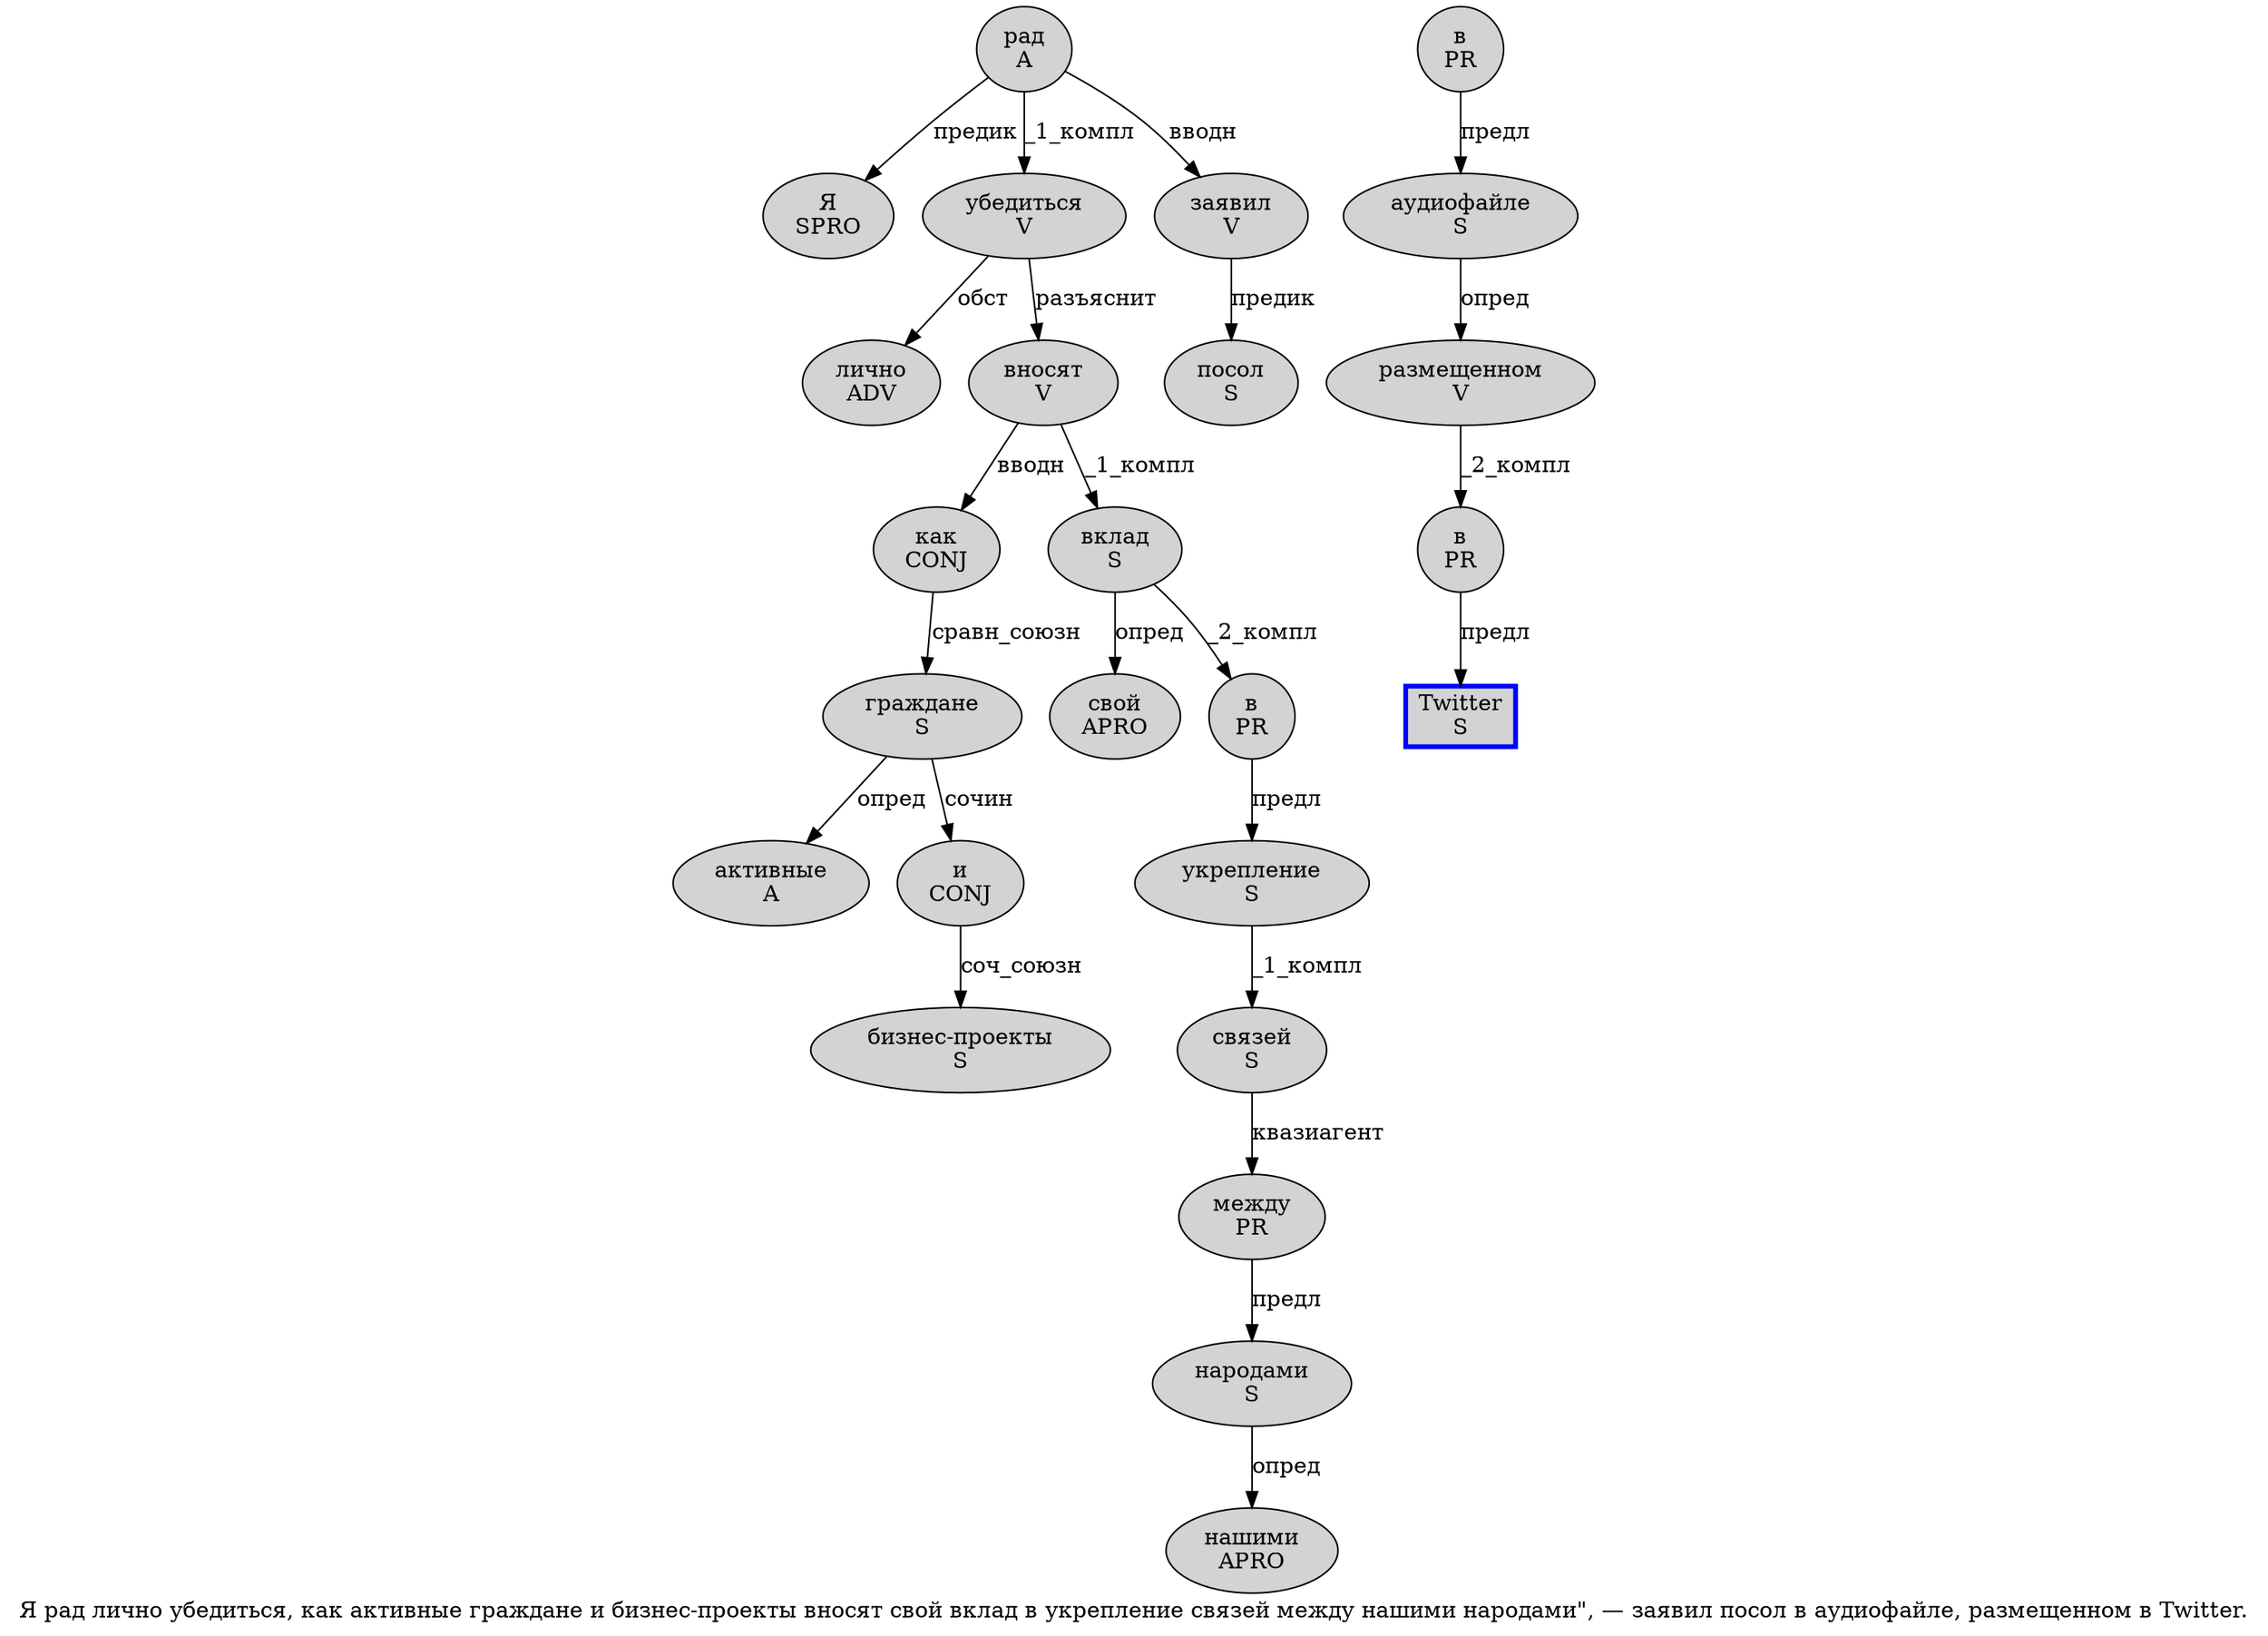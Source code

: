 digraph SENTENCE_773 {
	graph [label="Я рад лично убедиться, как активные граждане и бизнес-проекты вносят свой вклад в укрепление связей между нашими народами\", — заявил посол в аудиофайле, размещенном в Twitter."]
	node [style=filled]
		0 [label="Я
SPRO" color="" fillcolor=lightgray penwidth=1 shape=ellipse]
		1 [label="рад
A" color="" fillcolor=lightgray penwidth=1 shape=ellipse]
		2 [label="лично
ADV" color="" fillcolor=lightgray penwidth=1 shape=ellipse]
		3 [label="убедиться
V" color="" fillcolor=lightgray penwidth=1 shape=ellipse]
		5 [label="как
CONJ" color="" fillcolor=lightgray penwidth=1 shape=ellipse]
		6 [label="активные
A" color="" fillcolor=lightgray penwidth=1 shape=ellipse]
		7 [label="граждане
S" color="" fillcolor=lightgray penwidth=1 shape=ellipse]
		8 [label="и
CONJ" color="" fillcolor=lightgray penwidth=1 shape=ellipse]
		9 [label="бизнес-проекты
S" color="" fillcolor=lightgray penwidth=1 shape=ellipse]
		10 [label="вносят
V" color="" fillcolor=lightgray penwidth=1 shape=ellipse]
		11 [label="свой
APRO" color="" fillcolor=lightgray penwidth=1 shape=ellipse]
		12 [label="вклад
S" color="" fillcolor=lightgray penwidth=1 shape=ellipse]
		13 [label="в
PR" color="" fillcolor=lightgray penwidth=1 shape=ellipse]
		14 [label="укрепление
S" color="" fillcolor=lightgray penwidth=1 shape=ellipse]
		15 [label="связей
S" color="" fillcolor=lightgray penwidth=1 shape=ellipse]
		16 [label="между
PR" color="" fillcolor=lightgray penwidth=1 shape=ellipse]
		17 [label="нашими
APRO" color="" fillcolor=lightgray penwidth=1 shape=ellipse]
		18 [label="народами
S" color="" fillcolor=lightgray penwidth=1 shape=ellipse]
		22 [label="заявил
V" color="" fillcolor=lightgray penwidth=1 shape=ellipse]
		23 [label="посол
S" color="" fillcolor=lightgray penwidth=1 shape=ellipse]
		24 [label="в
PR" color="" fillcolor=lightgray penwidth=1 shape=ellipse]
		25 [label="аудиофайле
S" color="" fillcolor=lightgray penwidth=1 shape=ellipse]
		27 [label="размещенном
V" color="" fillcolor=lightgray penwidth=1 shape=ellipse]
		28 [label="в
PR" color="" fillcolor=lightgray penwidth=1 shape=ellipse]
		29 [label="Twitter
S" color=blue fillcolor=lightgray penwidth=3 shape=box]
			25 -> 27 [label="опред"]
			16 -> 18 [label="предл"]
			15 -> 16 [label="квазиагент"]
			27 -> 28 [label="_2_компл"]
			3 -> 2 [label="обст"]
			3 -> 10 [label="разъяснит"]
			1 -> 0 [label="предик"]
			1 -> 3 [label="_1_компл"]
			1 -> 22 [label="вводн"]
			24 -> 25 [label="предл"]
			28 -> 29 [label="предл"]
			8 -> 9 [label="соч_союзн"]
			7 -> 6 [label="опред"]
			7 -> 8 [label="сочин"]
			14 -> 15 [label="_1_компл"]
			10 -> 5 [label="вводн"]
			10 -> 12 [label="_1_компл"]
			22 -> 23 [label="предик"]
			12 -> 11 [label="опред"]
			12 -> 13 [label="_2_компл"]
			5 -> 7 [label="сравн_союзн"]
			13 -> 14 [label="предл"]
			18 -> 17 [label="опред"]
}
